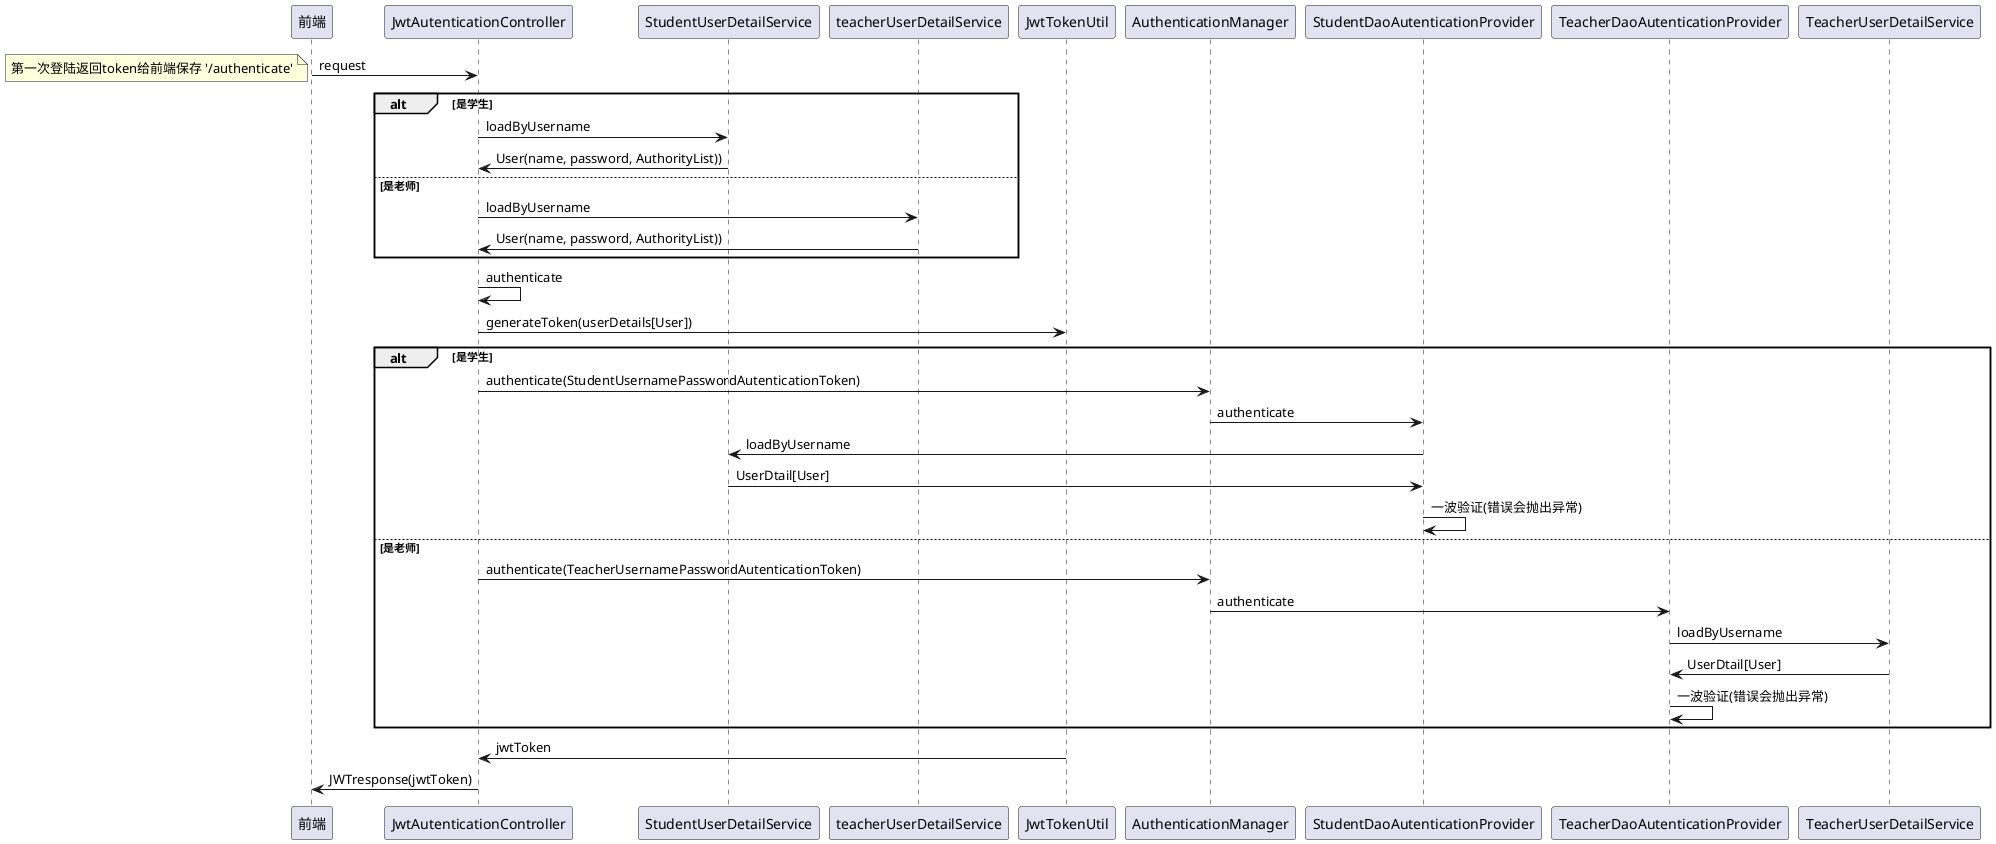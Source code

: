 @startuml
前端 ->JwtAutenticationController : request
note top: 第一次登陆返回token给前端保存 '/authenticate'
alt 是学生
    JwtAutenticationController -> StudentUserDetailService: loadByUsername
    StudentUserDetailService-> JwtAutenticationController: User(name, password, AuthorityList))
else 是老师
    JwtAutenticationController -> teacherUserDetailService: loadByUsername
    teacherUserDetailService -> JwtAutenticationController: User(name, password, AuthorityList))
end
JwtAutenticationController -> JwtAutenticationController : authenticate
JwtAutenticationController -> JwtTokenUtil : generateToken(userDetails[User])
alt 是学生
    JwtAutenticationController -> AuthenticationManager: authenticate(StudentUsernamePasswordAutenticationToken)
    AuthenticationManager -> StudentDaoAutenticationProvider: authenticate
    StudentDaoAutenticationProvider -> StudentUserDetailService: loadByUsername
    StudentUserDetailService -> StudentDaoAutenticationProvider : UserDtail[User]
    StudentDaoAutenticationProvider -> StudentDaoAutenticationProvider : 一波验证(错误会抛出异常)
else 是老师
    JwtAutenticationController -> AuthenticationManager: authenticate(TeacherUsernamePasswordAutenticationToken)
    AuthenticationManager -> TeacherDaoAutenticationProvider: authenticate
    TeacherDaoAutenticationProvider -> TeacherUserDetailService: loadByUsername
    TeacherUserDetailService -> TeacherDaoAutenticationProvider : UserDtail[User]
    TeacherDaoAutenticationProvider -> TeacherDaoAutenticationProvider : 一波验证(错误会抛出异常)
end
JwtTokenUtil -> JwtAutenticationController : jwtToken
JwtAutenticationController -> 前端: JWTresponse(jwtToken)
@enduml